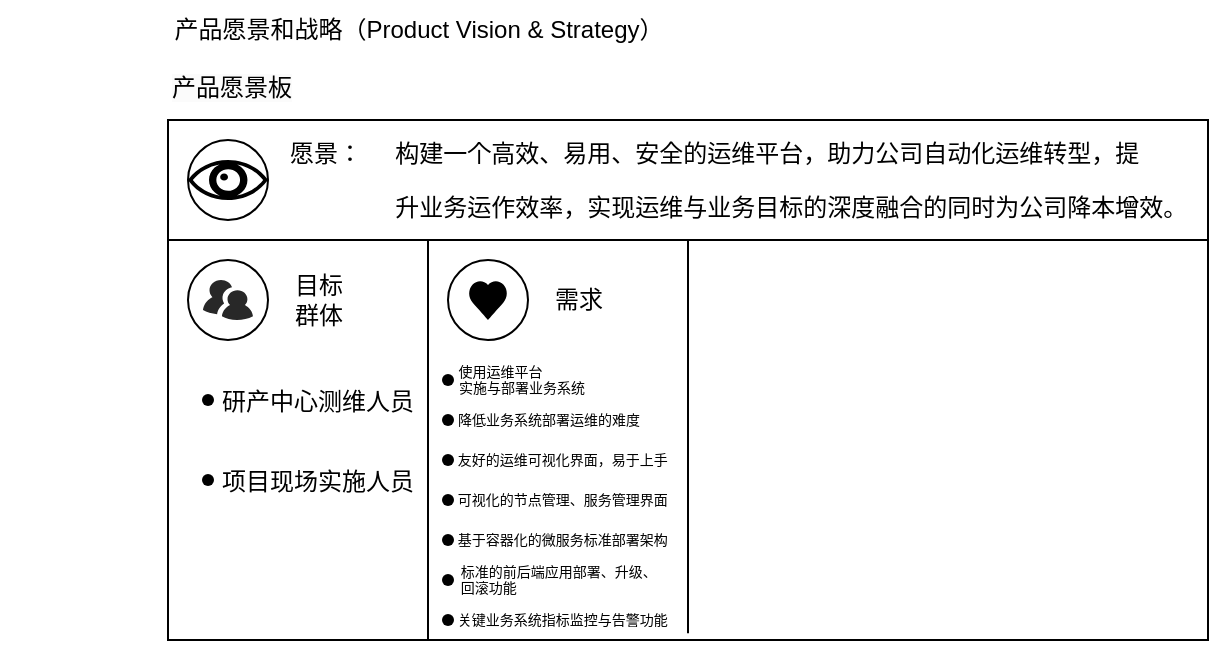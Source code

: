 <mxfile version="25.0.3">
  <diagram name="第 1 页" id="WmCBzYUsToEdSdzeFOnP">
    <mxGraphModel dx="1611" dy="382" grid="1" gridSize="10" guides="1" tooltips="1" connect="1" arrows="1" fold="1" page="1" pageScale="1" pageWidth="1169" pageHeight="827" math="0" shadow="0">
      <root>
        <mxCell id="0" />
        <mxCell id="1" parent="0" />
        <mxCell id="H0pLZdyPVKQFM28tcbeX-1" value="产品愿景和战略（Product Vision &amp;amp; Strategy）" style="text;html=1;align=center;verticalAlign=middle;resizable=0;points=[];autosize=1;strokeColor=none;fillColor=none;" vertex="1" parent="1">
          <mxGeometry x="20" y="10" width="270" height="30" as="geometry" />
        </mxCell>
        <mxCell id="H0pLZdyPVKQFM28tcbeX-2" value="" style="swimlane;startSize=0;" vertex="1" parent="1">
          <mxGeometry x="30" y="70" width="520" height="260" as="geometry" />
        </mxCell>
        <mxCell id="H0pLZdyPVKQFM28tcbeX-7" value="&lt;p data-pm-slice=&quot;1 1 []&quot;&gt;&amp;nbsp; &amp;nbsp; &amp;nbsp; &amp;nbsp; 愿景：&amp;nbsp; &amp;nbsp; &amp;nbsp;构建一个高效、易用、安全的运维平台，助力公司自动化运维转型，&lt;span style=&quot;background-color: initial;&quot;&gt;提&lt;/span&gt;&lt;/p&gt;&lt;p data-pm-slice=&quot;1 1 []&quot;&gt;&lt;span style=&quot;background-color: initial;&quot;&gt;&amp;nbsp; &amp;nbsp; &amp;nbsp; &amp;nbsp; &amp;nbsp; &amp;nbsp; &amp;nbsp; &amp;nbsp; &amp;nbsp; &amp;nbsp; &amp;nbsp; &amp;nbsp; &amp;nbsp; &amp;nbsp; &amp;nbsp; &amp;nbsp;升业务&lt;/span&gt;&lt;span style=&quot;background-color: initial;&quot;&gt;运作效率，&lt;/span&gt;&lt;span style=&quot;background-color: initial;&quot;&gt;实现运维与业务目标的深度融合的同时为公司降本增效。&lt;/span&gt;&lt;/p&gt;" style="rounded=0;whiteSpace=wrap;html=1;" vertex="1" parent="H0pLZdyPVKQFM28tcbeX-2">
          <mxGeometry width="520" height="60" as="geometry" />
        </mxCell>
        <mxCell id="H0pLZdyPVKQFM28tcbeX-4" value="" style="ellipse;whiteSpace=wrap;html=1;aspect=fixed;" vertex="1" parent="H0pLZdyPVKQFM28tcbeX-2">
          <mxGeometry x="10" y="10" width="40" height="40" as="geometry" />
        </mxCell>
        <mxCell id="H0pLZdyPVKQFM28tcbeX-3" value="" style="shape=mxgraph.signs.healthcare.eye;html=1;pointerEvents=1;fillColor=#000000;strokeColor=none;verticalLabelPosition=bottom;verticalAlign=top;align=center;" vertex="1" parent="H0pLZdyPVKQFM28tcbeX-2">
          <mxGeometry x="10" y="20" width="40" height="20" as="geometry" />
        </mxCell>
        <mxCell id="H0pLZdyPVKQFM28tcbeX-10" value="" style="ellipse;whiteSpace=wrap;html=1;aspect=fixed;" vertex="1" parent="H0pLZdyPVKQFM28tcbeX-2">
          <mxGeometry x="10" y="70" width="40" height="40" as="geometry" />
        </mxCell>
        <mxCell id="H0pLZdyPVKQFM28tcbeX-8" value="" style="verticalLabelPosition=bottom;sketch=0;html=1;fillColor=#282828;strokeColor=none;verticalAlign=top;pointerEvents=1;align=center;shape=mxgraph.cisco_safe.people_places_things_icons.icon9;" vertex="1" parent="H0pLZdyPVKQFM28tcbeX-2">
          <mxGeometry x="17.5" y="80" width="25" height="20" as="geometry" />
        </mxCell>
        <mxCell id="H0pLZdyPVKQFM28tcbeX-11" value="目标&lt;div&gt;群体&lt;/div&gt;" style="text;html=1;align=center;verticalAlign=middle;resizable=0;points=[];autosize=1;strokeColor=none;fillColor=none;" vertex="1" parent="H0pLZdyPVKQFM28tcbeX-2">
          <mxGeometry x="50" y="70" width="50" height="40" as="geometry" />
        </mxCell>
        <mxCell id="H0pLZdyPVKQFM28tcbeX-12" value="" style="endArrow=none;html=1;rounded=0;entryX=0.25;entryY=1;entryDx=0;entryDy=0;exitX=0.25;exitY=1;exitDx=0;exitDy=0;" edge="1" parent="H0pLZdyPVKQFM28tcbeX-2" source="H0pLZdyPVKQFM28tcbeX-2" target="H0pLZdyPVKQFM28tcbeX-7">
          <mxGeometry width="50" height="50" relative="1" as="geometry">
            <mxPoint x="310" y="280" as="sourcePoint" />
            <mxPoint x="360" y="230" as="targetPoint" />
          </mxGeometry>
        </mxCell>
        <mxCell id="H0pLZdyPVKQFM28tcbeX-13" value="                                 研产中心测维人员" style="shape=waypoint;sketch=0;size=6;pointerEvents=1;points=[];fillColor=none;resizable=0;rotatable=0;perimeter=centerPerimeter;snapToPoint=1;" vertex="1" parent="H0pLZdyPVKQFM28tcbeX-2">
          <mxGeometry x="10" y="130" width="20" height="20" as="geometry" />
        </mxCell>
        <mxCell id="H0pLZdyPVKQFM28tcbeX-17" value="                                 项目现场实施人员" style="shape=waypoint;sketch=0;size=6;pointerEvents=1;points=[];fillColor=none;resizable=0;rotatable=0;perimeter=centerPerimeter;snapToPoint=1;" vertex="1" parent="H0pLZdyPVKQFM28tcbeX-2">
          <mxGeometry x="10" y="170" width="20" height="20" as="geometry" />
        </mxCell>
        <mxCell id="H0pLZdyPVKQFM28tcbeX-18" value="" style="endArrow=none;html=1;rounded=0;entryX=0.5;entryY=1;entryDx=0;entryDy=0;exitX=0.5;exitY=0.987;exitDx=0;exitDy=0;exitPerimeter=0;" edge="1" parent="H0pLZdyPVKQFM28tcbeX-2" source="H0pLZdyPVKQFM28tcbeX-2" target="H0pLZdyPVKQFM28tcbeX-7">
          <mxGeometry width="50" height="50" relative="1" as="geometry">
            <mxPoint x="270" y="330" as="sourcePoint" />
            <mxPoint x="320" y="280" as="targetPoint" />
          </mxGeometry>
        </mxCell>
        <mxCell id="H0pLZdyPVKQFM28tcbeX-19" value="" style="ellipse;whiteSpace=wrap;html=1;aspect=fixed;" vertex="1" parent="H0pLZdyPVKQFM28tcbeX-2">
          <mxGeometry x="140" y="70" width="40" height="40" as="geometry" />
        </mxCell>
        <mxCell id="H0pLZdyPVKQFM28tcbeX-20" value="" style="shape=mxgraph.signs.healthcare.heart_1;html=1;pointerEvents=1;fillColor=#000000;strokeColor=none;verticalLabelPosition=bottom;verticalAlign=top;align=center;" vertex="1" parent="H0pLZdyPVKQFM28tcbeX-2">
          <mxGeometry x="150" y="80" width="20" height="20" as="geometry" />
        </mxCell>
        <mxCell id="H0pLZdyPVKQFM28tcbeX-21" value="需求" style="text;html=1;align=center;verticalAlign=middle;resizable=0;points=[];autosize=1;strokeColor=none;fillColor=none;" vertex="1" parent="H0pLZdyPVKQFM28tcbeX-2">
          <mxGeometry x="180" y="75" width="50" height="30" as="geometry" />
        </mxCell>
        <mxCell id="H0pLZdyPVKQFM28tcbeX-22" value="                           使用运维平台&#xa;                                      实施与部署业务系统" style="shape=waypoint;sketch=0;size=6;pointerEvents=1;points=[];fillColor=none;resizable=0;rotatable=0;perimeter=centerPerimeter;snapToPoint=1;fontSize=7;" vertex="1" parent="H0pLZdyPVKQFM28tcbeX-2">
          <mxGeometry x="130" y="120" width="20" height="20" as="geometry" />
        </mxCell>
        <mxCell id="H0pLZdyPVKQFM28tcbeX-24" value="                                                           友好的运维可视化界面，易于上手" style="shape=waypoint;sketch=0;size=6;pointerEvents=1;points=[];fillColor=none;resizable=0;rotatable=0;perimeter=centerPerimeter;snapToPoint=1;fontSize=7;" vertex="1" parent="H0pLZdyPVKQFM28tcbeX-2">
          <mxGeometry x="130" y="160" width="20" height="20" as="geometry" />
        </mxCell>
        <mxCell id="H0pLZdyPVKQFM28tcbeX-25" value="                                                           可视化的节点管理、服务管理界面" style="shape=waypoint;sketch=0;size=6;pointerEvents=1;points=[];fillColor=none;resizable=0;rotatable=0;perimeter=centerPerimeter;snapToPoint=1;fontSize=7;" vertex="1" parent="H0pLZdyPVKQFM28tcbeX-2">
          <mxGeometry x="130" y="180" width="20" height="20" as="geometry" />
        </mxCell>
        <mxCell id="H0pLZdyPVKQFM28tcbeX-23" value="                                                                         基于容器化的微服务标准部署架构              " style="shape=waypoint;sketch=0;size=6;pointerEvents=1;points=[];fillColor=none;resizable=0;rotatable=0;perimeter=centerPerimeter;snapToPoint=1;fontSize=7;" vertex="1" parent="H0pLZdyPVKQFM28tcbeX-2">
          <mxGeometry x="130" y="200" width="20" height="20" as="geometry" />
        </mxCell>
        <mxCell id="H0pLZdyPVKQFM28tcbeX-27" value="                                                    降低业务系统部署运维的难度" style="shape=waypoint;sketch=0;size=6;pointerEvents=1;points=[];fillColor=none;resizable=0;rotatable=0;perimeter=centerPerimeter;snapToPoint=1;fontSize=7;" vertex="1" parent="H0pLZdyPVKQFM28tcbeX-2">
          <mxGeometry x="130" y="140" width="20" height="20" as="geometry" />
        </mxCell>
        <mxCell id="H0pLZdyPVKQFM28tcbeX-29" value="                                                         标准的前后端应用部署、升级、&#xa;                                   回滚功能              " style="shape=waypoint;sketch=0;size=6;pointerEvents=1;points=[];fillColor=none;resizable=0;rotatable=0;perimeter=centerPerimeter;snapToPoint=1;fontSize=7;" vertex="1" parent="H0pLZdyPVKQFM28tcbeX-2">
          <mxGeometry x="130" y="220" width="20" height="20" as="geometry" />
        </mxCell>
        <mxCell id="H0pLZdyPVKQFM28tcbeX-30" value="                                                                         关键业务系统指标监控与告警功能              " style="shape=waypoint;sketch=0;size=6;pointerEvents=1;points=[];fillColor=none;resizable=0;rotatable=0;perimeter=centerPerimeter;snapToPoint=1;fontSize=7;" vertex="1" parent="H0pLZdyPVKQFM28tcbeX-2">
          <mxGeometry x="130" y="240" width="20" height="20" as="geometry" />
        </mxCell>
        <mxCell id="H0pLZdyPVKQFM28tcbeX-26" value="&lt;span style=&quot;color: rgb(0, 0, 0); font-family: Helvetica; font-size: 12px; font-style: normal; font-variant-ligatures: normal; font-variant-caps: normal; font-weight: 400; letter-spacing: normal; orphans: 2; text-align: center; text-indent: 0px; text-transform: none; widows: 2; word-spacing: 0px; -webkit-text-stroke-width: 0px; white-space: nowrap; background-color: rgb(251, 251, 251); text-decoration-thickness: initial; text-decoration-style: initial; text-decoration-color: initial; display: inline !important; float: none;&quot;&gt;产品愿景板&lt;/span&gt;" style="text;whiteSpace=wrap;html=1;" vertex="1" parent="1">
          <mxGeometry x="30" y="40" width="90" height="30" as="geometry" />
        </mxCell>
      </root>
    </mxGraphModel>
  </diagram>
</mxfile>
